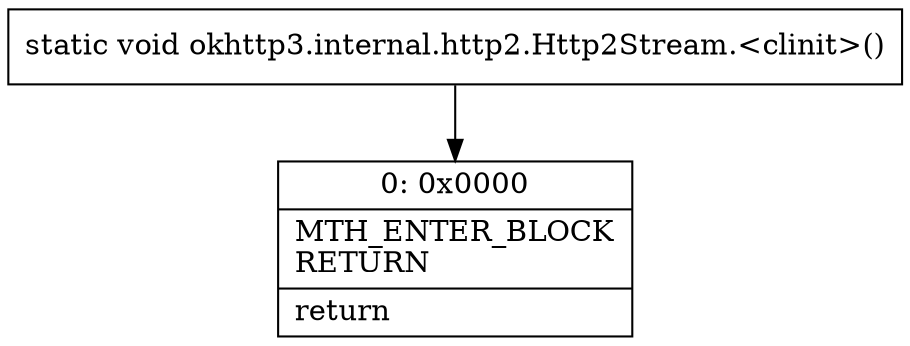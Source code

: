 digraph "CFG forokhttp3.internal.http2.Http2Stream.\<clinit\>()V" {
Node_0 [shape=record,label="{0\:\ 0x0000|MTH_ENTER_BLOCK\lRETURN\l|return\l}"];
MethodNode[shape=record,label="{static void okhttp3.internal.http2.Http2Stream.\<clinit\>() }"];
MethodNode -> Node_0;
}

